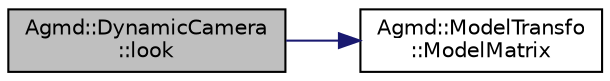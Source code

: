 digraph "Agmd::DynamicCamera::look"
{
  edge [fontname="Helvetica",fontsize="10",labelfontname="Helvetica",labelfontsize="10"];
  node [fontname="Helvetica",fontsize="10",shape=record];
  rankdir="LR";
  Node1 [label="Agmd::DynamicCamera\l::look",height=0.2,width=0.4,color="black", fillcolor="grey75", style="filled" fontcolor="black"];
  Node1 -> Node2 [color="midnightblue",fontsize="10",style="solid",fontname="Helvetica"];
  Node2 [label="Agmd::ModelTransfo\l::ModelMatrix",height=0.2,width=0.4,color="black", fillcolor="white", style="filled",URL="$struct_agmd_1_1_model_transfo.html#a862135c5a90783154f89b207b7826d52"];
}
